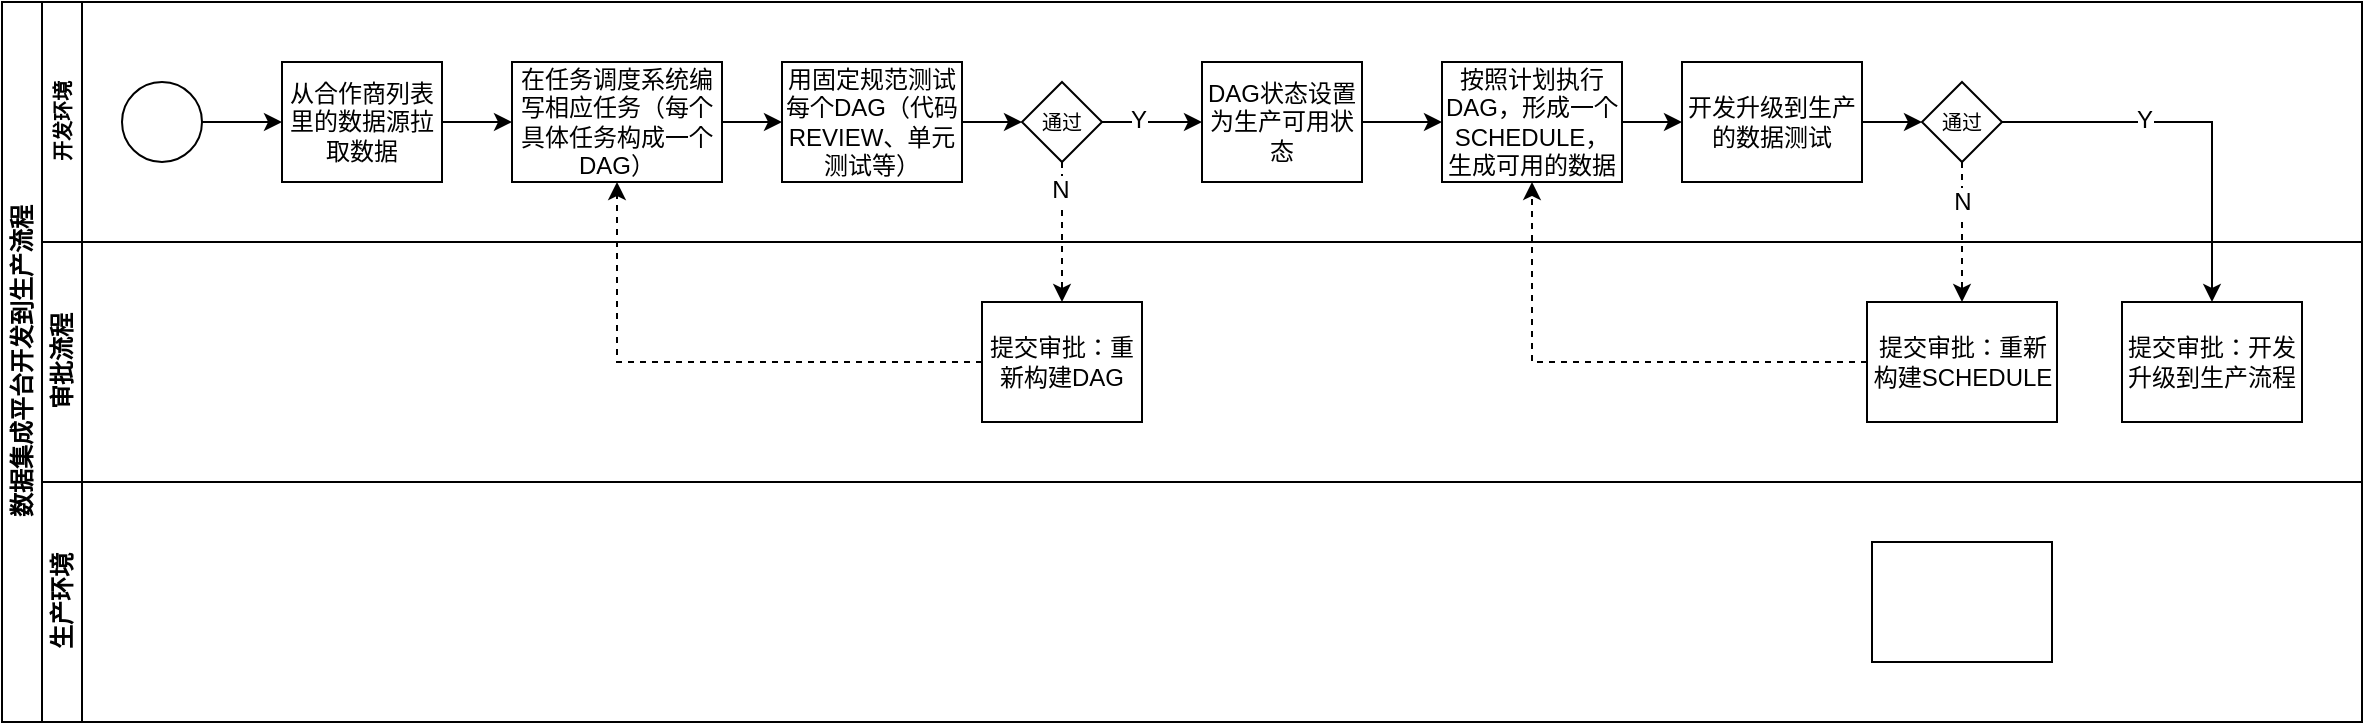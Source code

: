 <mxfile version="14.7.3" type="github">
  <diagram id="prtHgNgQTEPvFCAcTncT" name="Page-1">
    <mxGraphModel dx="788" dy="493" grid="1" gridSize="10" guides="1" tooltips="1" connect="1" arrows="1" fold="1" page="1" pageScale="1" pageWidth="827" pageHeight="1169" math="0" shadow="0">
      <root>
        <mxCell id="0" />
        <mxCell id="1" parent="0" />
        <mxCell id="dNxyNK7c78bLwvsdeMH5-19" value="数据集成平台开发到生产流程" style="swimlane;html=1;childLayout=stackLayout;resizeParent=1;resizeParentMax=0;horizontal=0;startSize=20;horizontalStack=0;" parent="1" vertex="1">
          <mxGeometry x="120" y="120" width="1180" height="360" as="geometry">
            <mxRectangle x="120" y="120" width="30" height="50" as="alternateBounds" />
          </mxGeometry>
        </mxCell>
        <mxCell id="dNxyNK7c78bLwvsdeMH5-20" value="开发环境" style="swimlane;html=1;startSize=20;horizontal=0;fontSize=10;" parent="dNxyNK7c78bLwvsdeMH5-19" vertex="1">
          <mxGeometry x="20" width="1160" height="120" as="geometry">
            <mxRectangle x="20" width="430" height="20" as="alternateBounds" />
          </mxGeometry>
        </mxCell>
        <mxCell id="dNxyNK7c78bLwvsdeMH5-25" value="" style="edgeStyle=orthogonalEdgeStyle;rounded=0;orthogonalLoop=1;jettySize=auto;html=1;" parent="dNxyNK7c78bLwvsdeMH5-20" source="dNxyNK7c78bLwvsdeMH5-23" target="dNxyNK7c78bLwvsdeMH5-24" edge="1">
          <mxGeometry relative="1" as="geometry" />
        </mxCell>
        <mxCell id="dNxyNK7c78bLwvsdeMH5-23" value="" style="ellipse;whiteSpace=wrap;html=1;" parent="dNxyNK7c78bLwvsdeMH5-20" vertex="1">
          <mxGeometry x="40" y="40" width="40" height="40" as="geometry" />
        </mxCell>
        <mxCell id="dNxyNK7c78bLwvsdeMH5-24" value="从合作商列表里的数据源拉取数据" style="rounded=0;whiteSpace=wrap;html=1;fontFamily=Helvetica;fontSize=12;fontColor=#000000;align=center;" parent="dNxyNK7c78bLwvsdeMH5-20" vertex="1">
          <mxGeometry x="120" y="30" width="80" height="60" as="geometry" />
        </mxCell>
        <mxCell id="dNxyNK7c78bLwvsdeMH5-30" value="在任务调度系统编写相应任务（每个具体任务构成一个DAG）" style="rounded=0;whiteSpace=wrap;html=1;fontFamily=Helvetica;fontSize=12;fontColor=#000000;align=center;" parent="dNxyNK7c78bLwvsdeMH5-20" vertex="1">
          <mxGeometry x="235" y="30" width="105" height="60" as="geometry" />
        </mxCell>
        <mxCell id="pi8qZULmuyt4mJJAqVa2-1" value="用固定规范测试每个DAG（代码REVIEW、单元测试等）" style="rounded=0;whiteSpace=wrap;html=1;fontFamily=Helvetica;fontSize=12;fontColor=#000000;align=center;" vertex="1" parent="dNxyNK7c78bLwvsdeMH5-20">
          <mxGeometry x="370" y="30" width="90" height="60" as="geometry" />
        </mxCell>
        <mxCell id="pi8qZULmuyt4mJJAqVa2-18" value="通过" style="rhombus;whiteSpace=wrap;html=1;fontFamily=Helvetica;fontSize=10;fontColor=#000000;align=center;" vertex="1" parent="dNxyNK7c78bLwvsdeMH5-20">
          <mxGeometry x="490" y="40" width="40" height="40" as="geometry" />
        </mxCell>
        <mxCell id="pi8qZULmuyt4mJJAqVa2-20" value="" style="edgeStyle=orthogonalEdgeStyle;rounded=0;orthogonalLoop=1;jettySize=auto;html=1;endArrow=classic;endFill=1;" edge="1" parent="dNxyNK7c78bLwvsdeMH5-20" source="pi8qZULmuyt4mJJAqVa2-1" target="pi8qZULmuyt4mJJAqVa2-18">
          <mxGeometry relative="1" as="geometry">
            <mxPoint x="210" y="190" as="sourcePoint" />
            <mxPoint x="270" y="190" as="targetPoint" />
          </mxGeometry>
        </mxCell>
        <mxCell id="pi8qZULmuyt4mJJAqVa2-21" value="" style="endArrow=classic;html=1;fontSize=12;" edge="1" parent="dNxyNK7c78bLwvsdeMH5-20" source="dNxyNK7c78bLwvsdeMH5-30" target="pi8qZULmuyt4mJJAqVa2-1">
          <mxGeometry width="50" height="50" relative="1" as="geometry">
            <mxPoint x="420" y="230" as="sourcePoint" />
            <mxPoint x="470" y="180" as="targetPoint" />
          </mxGeometry>
        </mxCell>
        <mxCell id="pi8qZULmuyt4mJJAqVa2-22" value="" style="endArrow=classic;html=1;fontSize=12;" edge="1" parent="dNxyNK7c78bLwvsdeMH5-20" source="dNxyNK7c78bLwvsdeMH5-24" target="dNxyNK7c78bLwvsdeMH5-30">
          <mxGeometry width="50" height="50" relative="1" as="geometry">
            <mxPoint x="340" y="70" as="sourcePoint" />
            <mxPoint x="380" y="70" as="targetPoint" />
          </mxGeometry>
        </mxCell>
        <mxCell id="pi8qZULmuyt4mJJAqVa2-23" value="DAG状态设置为生产可用状态" style="rounded=0;whiteSpace=wrap;html=1;fontFamily=Helvetica;fontSize=12;fontColor=#000000;align=center;" vertex="1" parent="dNxyNK7c78bLwvsdeMH5-20">
          <mxGeometry x="580" y="30" width="80" height="60" as="geometry" />
        </mxCell>
        <mxCell id="pi8qZULmuyt4mJJAqVa2-25" value="" style="edgeStyle=orthogonalEdgeStyle;rounded=0;orthogonalLoop=1;jettySize=auto;html=1;endArrow=classic;endFill=1;" edge="1" parent="dNxyNK7c78bLwvsdeMH5-20" source="pi8qZULmuyt4mJJAqVa2-18" target="pi8qZULmuyt4mJJAqVa2-23">
          <mxGeometry relative="1" as="geometry">
            <mxPoint x="330" y="300" as="sourcePoint" />
            <mxPoint x="370" y="300" as="targetPoint" />
          </mxGeometry>
        </mxCell>
        <mxCell id="pi8qZULmuyt4mJJAqVa2-27" value="Y" style="edgeLabel;html=1;align=center;verticalAlign=middle;resizable=0;points=[];fontSize=12;" vertex="1" connectable="0" parent="pi8qZULmuyt4mJJAqVa2-25">
          <mxGeometry x="-0.271" y="1" relative="1" as="geometry">
            <mxPoint as="offset" />
          </mxGeometry>
        </mxCell>
        <mxCell id="pi8qZULmuyt4mJJAqVa2-30" value="按照计划执行DAG，形成一个SCHEDULE，生成可用的数据" style="rounded=0;whiteSpace=wrap;html=1;fontFamily=Helvetica;fontSize=12;fontColor=#000000;align=center;" vertex="1" parent="dNxyNK7c78bLwvsdeMH5-20">
          <mxGeometry x="700" y="30" width="90" height="60" as="geometry" />
        </mxCell>
        <mxCell id="pi8qZULmuyt4mJJAqVa2-31" value="" style="endArrow=classic;html=1;fontSize=12;" edge="1" parent="dNxyNK7c78bLwvsdeMH5-20" source="pi8qZULmuyt4mJJAqVa2-23" target="pi8qZULmuyt4mJJAqVa2-30">
          <mxGeometry width="50" height="50" relative="1" as="geometry">
            <mxPoint x="590" y="180" as="sourcePoint" />
            <mxPoint x="640" y="130" as="targetPoint" />
          </mxGeometry>
        </mxCell>
        <mxCell id="pi8qZULmuyt4mJJAqVa2-39" value="开发升级到生产的数据测试" style="rounded=0;whiteSpace=wrap;html=1;fontFamily=Helvetica;fontSize=12;fontColor=#000000;align=center;" vertex="1" parent="dNxyNK7c78bLwvsdeMH5-20">
          <mxGeometry x="820" y="30" width="90" height="60" as="geometry" />
        </mxCell>
        <mxCell id="pi8qZULmuyt4mJJAqVa2-40" value="" style="endArrow=classic;html=1;fontSize=12;" edge="1" parent="dNxyNK7c78bLwvsdeMH5-20" source="pi8qZULmuyt4mJJAqVa2-30" target="pi8qZULmuyt4mJJAqVa2-39">
          <mxGeometry width="50" height="50" relative="1" as="geometry">
            <mxPoint x="670" y="70" as="sourcePoint" />
            <mxPoint x="697" y="70" as="targetPoint" />
          </mxGeometry>
        </mxCell>
        <mxCell id="pi8qZULmuyt4mJJAqVa2-33" value="通过" style="rhombus;whiteSpace=wrap;html=1;fontFamily=Helvetica;fontSize=10;fontColor=#000000;align=center;" vertex="1" parent="dNxyNK7c78bLwvsdeMH5-20">
          <mxGeometry x="940" y="40" width="40" height="40" as="geometry" />
        </mxCell>
        <mxCell id="pi8qZULmuyt4mJJAqVa2-41" value="" style="endArrow=classic;html=1;fontSize=12;" edge="1" parent="dNxyNK7c78bLwvsdeMH5-20" source="pi8qZULmuyt4mJJAqVa2-39" target="pi8qZULmuyt4mJJAqVa2-33">
          <mxGeometry width="50" height="50" relative="1" as="geometry">
            <mxPoint x="780" y="190" as="sourcePoint" />
            <mxPoint x="830" y="140" as="targetPoint" />
          </mxGeometry>
        </mxCell>
        <mxCell id="dNxyNK7c78bLwvsdeMH5-21" value="审批流程" style="swimlane;html=1;startSize=20;horizontal=0;" parent="dNxyNK7c78bLwvsdeMH5-19" vertex="1">
          <mxGeometry x="20" y="120" width="1160" height="120" as="geometry">
            <mxRectangle x="20" y="120" width="430" height="20" as="alternateBounds" />
          </mxGeometry>
        </mxCell>
        <mxCell id="pi8qZULmuyt4mJJAqVa2-24" value="提交审批：重新构建DAG" style="rounded=0;whiteSpace=wrap;html=1;fontFamily=Helvetica;fontSize=12;fontColor=#000000;align=center;" vertex="1" parent="dNxyNK7c78bLwvsdeMH5-21">
          <mxGeometry x="470" y="30" width="80" height="60" as="geometry" />
        </mxCell>
        <mxCell id="pi8qZULmuyt4mJJAqVa2-32" value="提交审批：开发升级到生产流程" style="rounded=0;whiteSpace=wrap;html=1;fontFamily=Helvetica;fontSize=12;fontColor=#000000;align=center;" vertex="1" parent="dNxyNK7c78bLwvsdeMH5-21">
          <mxGeometry x="1040" y="30" width="90" height="60" as="geometry" />
        </mxCell>
        <mxCell id="pi8qZULmuyt4mJJAqVa2-46" value="&lt;span&gt;提交审批：重新构建&lt;/span&gt;SCHEDULE" style="rounded=0;whiteSpace=wrap;html=1;fontFamily=Helvetica;fontSize=12;fontColor=#000000;align=center;" vertex="1" parent="dNxyNK7c78bLwvsdeMH5-21">
          <mxGeometry x="912.5" y="30" width="95" height="60" as="geometry" />
        </mxCell>
        <mxCell id="dNxyNK7c78bLwvsdeMH5-22" value="生产环境" style="swimlane;html=1;startSize=20;horizontal=0;" parent="dNxyNK7c78bLwvsdeMH5-19" vertex="1">
          <mxGeometry x="20" y="240" width="1160" height="120" as="geometry" />
        </mxCell>
        <mxCell id="pi8qZULmuyt4mJJAqVa2-38" value="" style="rounded=0;whiteSpace=wrap;html=1;fontFamily=Helvetica;fontSize=12;fontColor=#000000;align=center;" vertex="1" parent="dNxyNK7c78bLwvsdeMH5-22">
          <mxGeometry x="915" y="30" width="90" height="60" as="geometry" />
        </mxCell>
        <mxCell id="pi8qZULmuyt4mJJAqVa2-26" value="" style="edgeStyle=orthogonalEdgeStyle;rounded=0;orthogonalLoop=1;jettySize=auto;html=1;endArrow=classic;endFill=1;dashed=1;" edge="1" parent="dNxyNK7c78bLwvsdeMH5-19" source="pi8qZULmuyt4mJJAqVa2-18" target="pi8qZULmuyt4mJJAqVa2-24">
          <mxGeometry relative="1" as="geometry">
            <mxPoint x="350" y="300" as="sourcePoint" />
            <mxPoint x="390" y="300" as="targetPoint" />
          </mxGeometry>
        </mxCell>
        <mxCell id="pi8qZULmuyt4mJJAqVa2-28" value="N" style="edgeLabel;html=1;align=center;verticalAlign=middle;resizable=0;points=[];fontSize=12;" vertex="1" connectable="0" parent="pi8qZULmuyt4mJJAqVa2-26">
          <mxGeometry x="-0.611" y="-1" relative="1" as="geometry">
            <mxPoint as="offset" />
          </mxGeometry>
        </mxCell>
        <mxCell id="pi8qZULmuyt4mJJAqVa2-29" style="edgeStyle=orthogonalEdgeStyle;rounded=0;orthogonalLoop=1;jettySize=auto;html=1;endArrow=classic;endFill=1;dashed=1;" edge="1" parent="dNxyNK7c78bLwvsdeMH5-19" source="pi8qZULmuyt4mJJAqVa2-24" target="dNxyNK7c78bLwvsdeMH5-30">
          <mxGeometry relative="1" as="geometry">
            <mxPoint x="310" y="210" as="sourcePoint" />
            <mxPoint x="310" y="270" as="targetPoint" />
          </mxGeometry>
        </mxCell>
        <mxCell id="pi8qZULmuyt4mJJAqVa2-42" value="" style="edgeStyle=orthogonalEdgeStyle;rounded=0;orthogonalLoop=1;jettySize=auto;html=1;endArrow=classic;endFill=1;" edge="1" parent="dNxyNK7c78bLwvsdeMH5-19" source="pi8qZULmuyt4mJJAqVa2-33" target="pi8qZULmuyt4mJJAqVa2-32">
          <mxGeometry relative="1" as="geometry">
            <mxPoint x="1010" y="40" as="sourcePoint" />
            <mxPoint x="610" y="70" as="targetPoint" />
          </mxGeometry>
        </mxCell>
        <mxCell id="pi8qZULmuyt4mJJAqVa2-43" value="Y" style="edgeLabel;html=1;align=center;verticalAlign=middle;resizable=0;points=[];fontSize=12;" vertex="1" connectable="0" parent="pi8qZULmuyt4mJJAqVa2-42">
          <mxGeometry x="-0.271" y="1" relative="1" as="geometry">
            <mxPoint as="offset" />
          </mxGeometry>
        </mxCell>
        <mxCell id="pi8qZULmuyt4mJJAqVa2-47" value="" style="endArrow=classic;html=1;fontSize=12;dashed=1;" edge="1" parent="dNxyNK7c78bLwvsdeMH5-19" source="pi8qZULmuyt4mJJAqVa2-33" target="pi8qZULmuyt4mJJAqVa2-46">
          <mxGeometry width="50" height="50" relative="1" as="geometry">
            <mxPoint x="850" y="290" as="sourcePoint" />
            <mxPoint x="900" y="240" as="targetPoint" />
          </mxGeometry>
        </mxCell>
        <mxCell id="pi8qZULmuyt4mJJAqVa2-48" value="N" style="edgeLabel;html=1;align=center;verticalAlign=middle;resizable=0;points=[];fontSize=12;" vertex="1" connectable="0" parent="pi8qZULmuyt4mJJAqVa2-47">
          <mxGeometry x="-0.681" y="1" relative="1" as="geometry">
            <mxPoint x="-1" y="9" as="offset" />
          </mxGeometry>
        </mxCell>
        <mxCell id="pi8qZULmuyt4mJJAqVa2-49" value="" style="endArrow=classic;html=1;dashed=1;fontSize=12;rounded=0;" edge="1" parent="dNxyNK7c78bLwvsdeMH5-19" source="pi8qZULmuyt4mJJAqVa2-46" target="pi8qZULmuyt4mJJAqVa2-30">
          <mxGeometry width="50" height="50" relative="1" as="geometry">
            <mxPoint x="730" y="210" as="sourcePoint" />
            <mxPoint x="780" y="160" as="targetPoint" />
            <Array as="points">
              <mxPoint x="765" y="180" />
            </Array>
          </mxGeometry>
        </mxCell>
      </root>
    </mxGraphModel>
  </diagram>
</mxfile>

